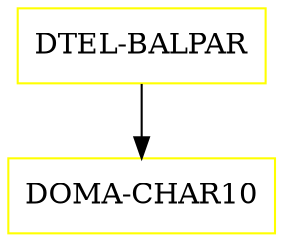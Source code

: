 digraph G {
  "DTEL-BALPAR" [shape=box,color=yellow];
  "DOMA-CHAR10" [shape=box,color=yellow,URL="./DOMA_CHAR10.html"];
  "DTEL-BALPAR" -> "DOMA-CHAR10";
}
